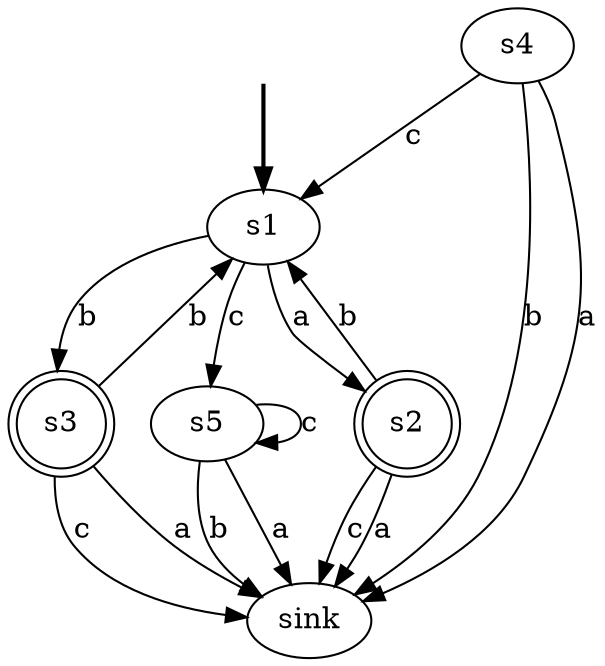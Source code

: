 digraph {
	fake [style=invisible]
	s4
	s5
	s3 [shape=doublecircle]
	s1 [root=true]
	s2 [shape=doublecircle]
	fake -> s1 [style=bold]
	s4 -> sink [label=b]
	s4 -> s1 [label=c]
	s4 -> sink [label=a]
	s5 -> sink [label=b]
	s5 -> s5 [label=c]
	s5 -> sink [label=a]
	s2 -> s1 [label=b]
	s2 -> sink [label=c]
	s2 -> sink [label=a]
	s1 -> s3 [label=b]
	s1 -> s5 [label=c]
	s1 -> s2 [label=a]
	s3 -> s1 [label=b]
	s3 -> sink [label=c]
	s3 -> sink [label=a]
}
